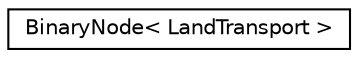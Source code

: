 digraph "Graphical Class Hierarchy"
{
 // LATEX_PDF_SIZE
  edge [fontname="Helvetica",fontsize="10",labelfontname="Helvetica",labelfontsize="10"];
  node [fontname="Helvetica",fontsize="10",shape=record];
  rankdir="LR";
  Node0 [label="BinaryNode\< LandTransport \>",height=0.2,width=0.4,color="black", fillcolor="white", style="filled",URL="$classBinaryNode.html",tooltip=" "];
}
